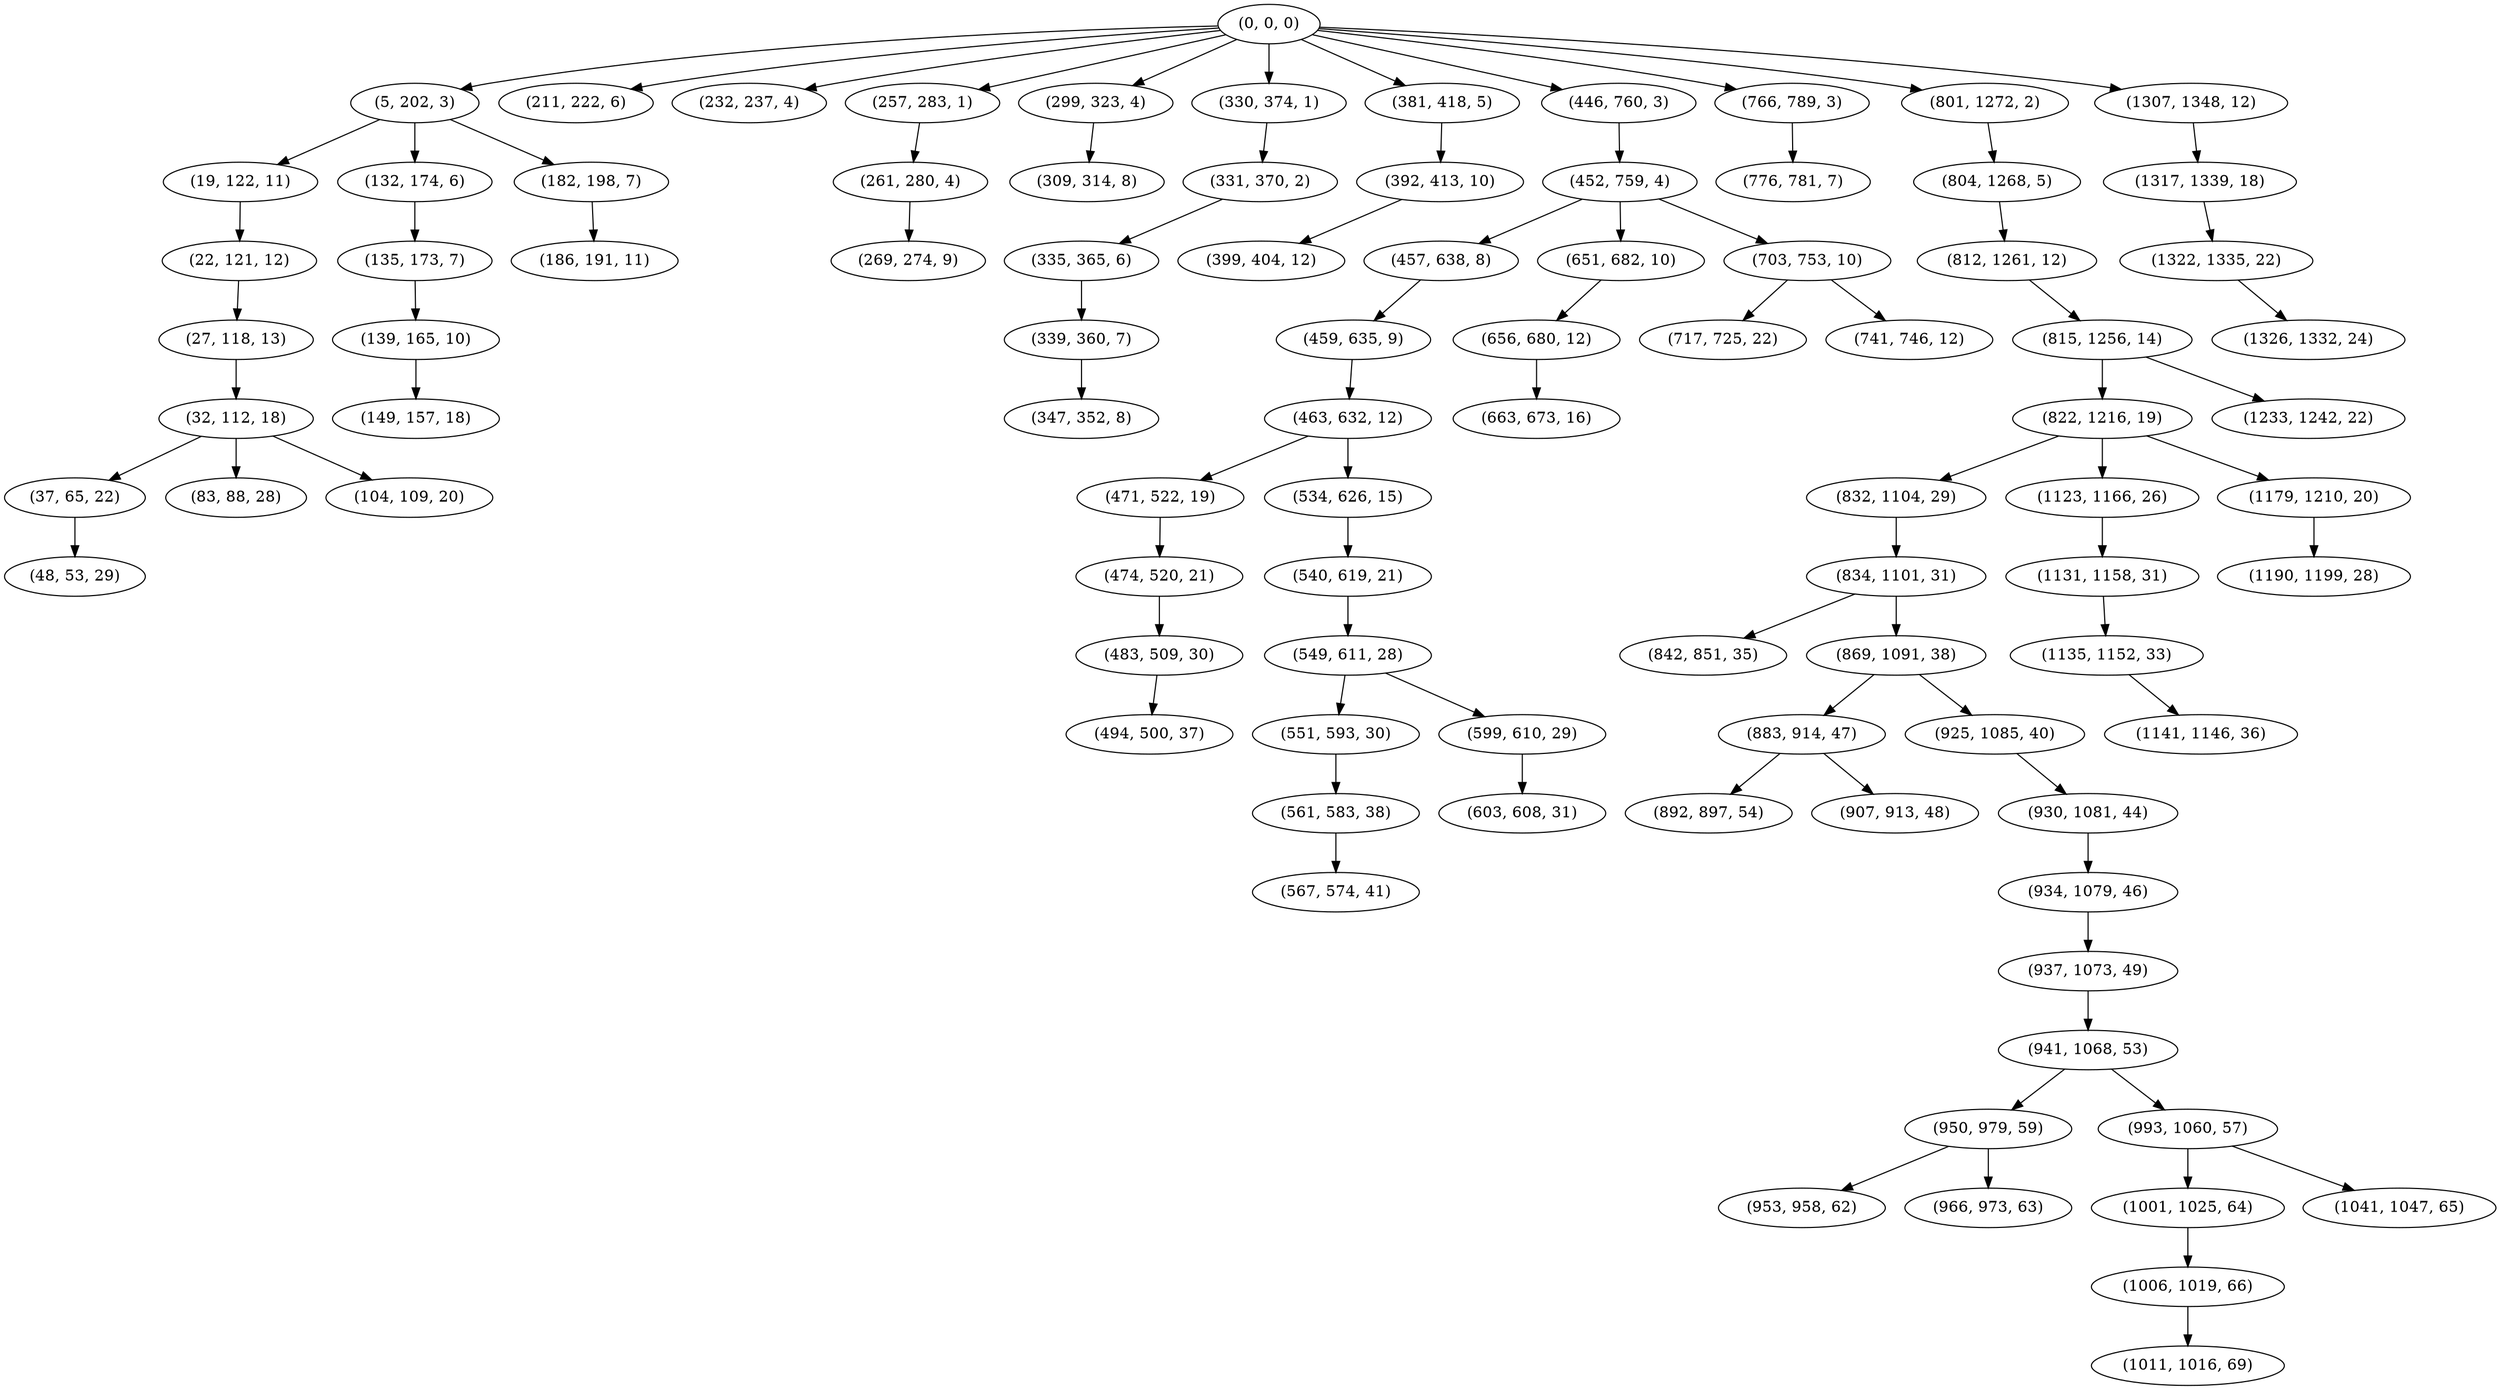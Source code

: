 digraph tree {
    "(0, 0, 0)";
    "(5, 202, 3)";
    "(19, 122, 11)";
    "(22, 121, 12)";
    "(27, 118, 13)";
    "(32, 112, 18)";
    "(37, 65, 22)";
    "(48, 53, 29)";
    "(83, 88, 28)";
    "(104, 109, 20)";
    "(132, 174, 6)";
    "(135, 173, 7)";
    "(139, 165, 10)";
    "(149, 157, 18)";
    "(182, 198, 7)";
    "(186, 191, 11)";
    "(211, 222, 6)";
    "(232, 237, 4)";
    "(257, 283, 1)";
    "(261, 280, 4)";
    "(269, 274, 9)";
    "(299, 323, 4)";
    "(309, 314, 8)";
    "(330, 374, 1)";
    "(331, 370, 2)";
    "(335, 365, 6)";
    "(339, 360, 7)";
    "(347, 352, 8)";
    "(381, 418, 5)";
    "(392, 413, 10)";
    "(399, 404, 12)";
    "(446, 760, 3)";
    "(452, 759, 4)";
    "(457, 638, 8)";
    "(459, 635, 9)";
    "(463, 632, 12)";
    "(471, 522, 19)";
    "(474, 520, 21)";
    "(483, 509, 30)";
    "(494, 500, 37)";
    "(534, 626, 15)";
    "(540, 619, 21)";
    "(549, 611, 28)";
    "(551, 593, 30)";
    "(561, 583, 38)";
    "(567, 574, 41)";
    "(599, 610, 29)";
    "(603, 608, 31)";
    "(651, 682, 10)";
    "(656, 680, 12)";
    "(663, 673, 16)";
    "(703, 753, 10)";
    "(717, 725, 22)";
    "(741, 746, 12)";
    "(766, 789, 3)";
    "(776, 781, 7)";
    "(801, 1272, 2)";
    "(804, 1268, 5)";
    "(812, 1261, 12)";
    "(815, 1256, 14)";
    "(822, 1216, 19)";
    "(832, 1104, 29)";
    "(834, 1101, 31)";
    "(842, 851, 35)";
    "(869, 1091, 38)";
    "(883, 914, 47)";
    "(892, 897, 54)";
    "(907, 913, 48)";
    "(925, 1085, 40)";
    "(930, 1081, 44)";
    "(934, 1079, 46)";
    "(937, 1073, 49)";
    "(941, 1068, 53)";
    "(950, 979, 59)";
    "(953, 958, 62)";
    "(966, 973, 63)";
    "(993, 1060, 57)";
    "(1001, 1025, 64)";
    "(1006, 1019, 66)";
    "(1011, 1016, 69)";
    "(1041, 1047, 65)";
    "(1123, 1166, 26)";
    "(1131, 1158, 31)";
    "(1135, 1152, 33)";
    "(1141, 1146, 36)";
    "(1179, 1210, 20)";
    "(1190, 1199, 28)";
    "(1233, 1242, 22)";
    "(1307, 1348, 12)";
    "(1317, 1339, 18)";
    "(1322, 1335, 22)";
    "(1326, 1332, 24)";
    "(0, 0, 0)" -> "(5, 202, 3)";
    "(0, 0, 0)" -> "(211, 222, 6)";
    "(0, 0, 0)" -> "(232, 237, 4)";
    "(0, 0, 0)" -> "(257, 283, 1)";
    "(0, 0, 0)" -> "(299, 323, 4)";
    "(0, 0, 0)" -> "(330, 374, 1)";
    "(0, 0, 0)" -> "(381, 418, 5)";
    "(0, 0, 0)" -> "(446, 760, 3)";
    "(0, 0, 0)" -> "(766, 789, 3)";
    "(0, 0, 0)" -> "(801, 1272, 2)";
    "(0, 0, 0)" -> "(1307, 1348, 12)";
    "(5, 202, 3)" -> "(19, 122, 11)";
    "(5, 202, 3)" -> "(132, 174, 6)";
    "(5, 202, 3)" -> "(182, 198, 7)";
    "(19, 122, 11)" -> "(22, 121, 12)";
    "(22, 121, 12)" -> "(27, 118, 13)";
    "(27, 118, 13)" -> "(32, 112, 18)";
    "(32, 112, 18)" -> "(37, 65, 22)";
    "(32, 112, 18)" -> "(83, 88, 28)";
    "(32, 112, 18)" -> "(104, 109, 20)";
    "(37, 65, 22)" -> "(48, 53, 29)";
    "(132, 174, 6)" -> "(135, 173, 7)";
    "(135, 173, 7)" -> "(139, 165, 10)";
    "(139, 165, 10)" -> "(149, 157, 18)";
    "(182, 198, 7)" -> "(186, 191, 11)";
    "(257, 283, 1)" -> "(261, 280, 4)";
    "(261, 280, 4)" -> "(269, 274, 9)";
    "(299, 323, 4)" -> "(309, 314, 8)";
    "(330, 374, 1)" -> "(331, 370, 2)";
    "(331, 370, 2)" -> "(335, 365, 6)";
    "(335, 365, 6)" -> "(339, 360, 7)";
    "(339, 360, 7)" -> "(347, 352, 8)";
    "(381, 418, 5)" -> "(392, 413, 10)";
    "(392, 413, 10)" -> "(399, 404, 12)";
    "(446, 760, 3)" -> "(452, 759, 4)";
    "(452, 759, 4)" -> "(457, 638, 8)";
    "(452, 759, 4)" -> "(651, 682, 10)";
    "(452, 759, 4)" -> "(703, 753, 10)";
    "(457, 638, 8)" -> "(459, 635, 9)";
    "(459, 635, 9)" -> "(463, 632, 12)";
    "(463, 632, 12)" -> "(471, 522, 19)";
    "(463, 632, 12)" -> "(534, 626, 15)";
    "(471, 522, 19)" -> "(474, 520, 21)";
    "(474, 520, 21)" -> "(483, 509, 30)";
    "(483, 509, 30)" -> "(494, 500, 37)";
    "(534, 626, 15)" -> "(540, 619, 21)";
    "(540, 619, 21)" -> "(549, 611, 28)";
    "(549, 611, 28)" -> "(551, 593, 30)";
    "(549, 611, 28)" -> "(599, 610, 29)";
    "(551, 593, 30)" -> "(561, 583, 38)";
    "(561, 583, 38)" -> "(567, 574, 41)";
    "(599, 610, 29)" -> "(603, 608, 31)";
    "(651, 682, 10)" -> "(656, 680, 12)";
    "(656, 680, 12)" -> "(663, 673, 16)";
    "(703, 753, 10)" -> "(717, 725, 22)";
    "(703, 753, 10)" -> "(741, 746, 12)";
    "(766, 789, 3)" -> "(776, 781, 7)";
    "(801, 1272, 2)" -> "(804, 1268, 5)";
    "(804, 1268, 5)" -> "(812, 1261, 12)";
    "(812, 1261, 12)" -> "(815, 1256, 14)";
    "(815, 1256, 14)" -> "(822, 1216, 19)";
    "(815, 1256, 14)" -> "(1233, 1242, 22)";
    "(822, 1216, 19)" -> "(832, 1104, 29)";
    "(822, 1216, 19)" -> "(1123, 1166, 26)";
    "(822, 1216, 19)" -> "(1179, 1210, 20)";
    "(832, 1104, 29)" -> "(834, 1101, 31)";
    "(834, 1101, 31)" -> "(842, 851, 35)";
    "(834, 1101, 31)" -> "(869, 1091, 38)";
    "(869, 1091, 38)" -> "(883, 914, 47)";
    "(869, 1091, 38)" -> "(925, 1085, 40)";
    "(883, 914, 47)" -> "(892, 897, 54)";
    "(883, 914, 47)" -> "(907, 913, 48)";
    "(925, 1085, 40)" -> "(930, 1081, 44)";
    "(930, 1081, 44)" -> "(934, 1079, 46)";
    "(934, 1079, 46)" -> "(937, 1073, 49)";
    "(937, 1073, 49)" -> "(941, 1068, 53)";
    "(941, 1068, 53)" -> "(950, 979, 59)";
    "(941, 1068, 53)" -> "(993, 1060, 57)";
    "(950, 979, 59)" -> "(953, 958, 62)";
    "(950, 979, 59)" -> "(966, 973, 63)";
    "(993, 1060, 57)" -> "(1001, 1025, 64)";
    "(993, 1060, 57)" -> "(1041, 1047, 65)";
    "(1001, 1025, 64)" -> "(1006, 1019, 66)";
    "(1006, 1019, 66)" -> "(1011, 1016, 69)";
    "(1123, 1166, 26)" -> "(1131, 1158, 31)";
    "(1131, 1158, 31)" -> "(1135, 1152, 33)";
    "(1135, 1152, 33)" -> "(1141, 1146, 36)";
    "(1179, 1210, 20)" -> "(1190, 1199, 28)";
    "(1307, 1348, 12)" -> "(1317, 1339, 18)";
    "(1317, 1339, 18)" -> "(1322, 1335, 22)";
    "(1322, 1335, 22)" -> "(1326, 1332, 24)";
}
